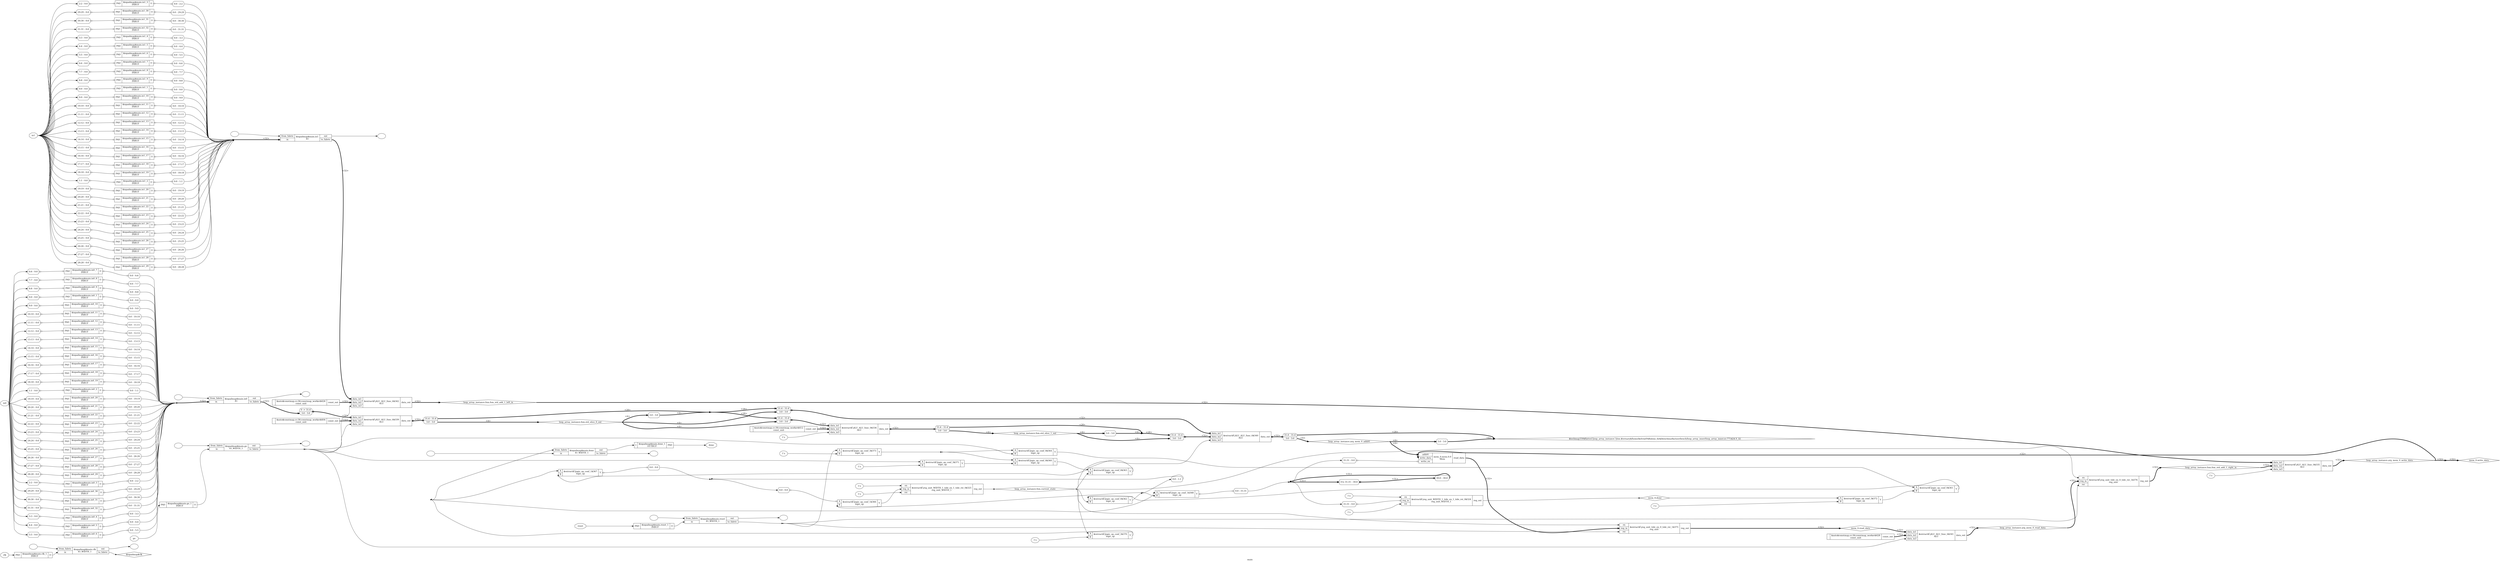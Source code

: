 digraph "main" {
label="main";
rankdir="LR";
remincross=true;
n32 [ shape=octagon, label="clk", color="black", fontcolor="black"];
n33 [ shape=octagon, label="done", color="black", fontcolor="black"];
n34 [ shape=octagon, label="go", color="black", fontcolor="black"];
n35 [ shape=octagon, label="in0", color="black", fontcolor="black"];
n36 [ shape=octagon, label="in1", color="black", fontcolor="black"];
n37 [ shape=diamond, label="loop_array_instance.arg_mem_0_addr0", color="black", fontcolor="black"];
n38 [ shape=diamond, label="loop_array_instance.arg_mem_0_read_data", color="black", fontcolor="black"];
n39 [ shape=diamond, label="loop_array_instance.arg_mem_0_write_data", color="black", fontcolor="black"];
n40 [ shape=diamond, label="loop_array_instance.fsm.current_state", color="black", fontcolor="black"];
n41 [ shape=diamond, label="loop_array_instance.fsm.fsm_std_add_1_left_in", color="black", fontcolor="black"];
n42 [ shape=diamond, label="loop_array_instance.fsm.fsm_std_add_1_right_in", color="black", fontcolor="black"];
n43 [ shape=diamond, label="loop_array_instance.fsm.std_slice_0_out", color="black", fontcolor="black"];
n44 [ shape=diamond, label="loop_array_instance.fsm.std_slice_1_out", color="black", fontcolor="black"];
n45 [ shape=diamond, label="mem_0.done", color="black", fontcolor="black"];
n46 [ shape=diamond, label="mem_0.read_data", color="black", fontcolor="black"];
n47 [ shape=diamond, label="mem_0.write_data", color="black", fontcolor="black"];
n48 [ shape=octagon, label="reset", color="black", fontcolor="black"];
c50 [ shape=record, label="{{}|$auto$constmap.cc:36:constmap_worker$404\nconst_unit|{<p49> const_out}}",  ];
c51 [ shape=record, label="{{}|$auto$constmap.cc:36:constmap_worker$412\nconst_unit|{<p49> const_out}}",  ];
c52 [ shape=record, label="{{}|$auto$constmap.cc:36:constmap_worker$426\nconst_unit|{<p49> const_out}}",  ];
c53 [ shape=record, label="{{}|$auto$constmap.cc:36:constmap_worker$428\nconst_unit|{<p49> const_out}}",  ];
v0 [ label="1'z" ];
c58 [ shape=record, label="{{<p54> data_in1|<p55> data_in2|<p56> data_in3}|$extract$&#9586;ALU_ALU_func_0$335\nALU|{<p57> data_out}}",  ];
v2 [ label="1'z" ];
c59 [ shape=record, label="{{<p54> data_in1|<p55> data_in2|<p56> data_in3}|$extract$&#9586;ALU_ALU_func_0$336\nALU|{<p57> data_out}}",  ];
x1 [ shape=record, style=rounded, label="<s1> 31:4 - 31:4 |<s0> 3:0 - 3:0 ", color="black", fontcolor="black" ];
x1:e -> c59:p54:w [arrowhead=odiamond, arrowtail=odiamond, dir=both, color="black", fontcolor="black", style="setlinewidth(3)", label="<32>"];
x3 [ shape=record, style=rounded, label="<s1> 31:4 - 31:4 |<s0> 3:0 - 3:0 ", color="black", fontcolor="black" ];
c59:p57:e -> x3:w [arrowhead=odiamond, arrowtail=odiamond, dir=both, color="black", fontcolor="black", style="setlinewidth(3)", label="<32>"];
c60 [ shape=record, label="{{<p54> data_in1|<p55> data_in2|<p56> data_in3}|$extract$&#9586;ALU_ALU_func_6$339\nALU|{<p57> data_out}}",  ];
x4 [ shape=record, style=rounded, label="0 -&gt; 31:4 |<s0> 3:0 - 3:0 ", color="black", fontcolor="black" ];
x4:e -> c60:p54:w [arrowhead=odiamond, arrowtail=odiamond, dir=both, color="black", fontcolor="black", style="setlinewidth(3)", label="<32>"];
x5 [ shape=record, style=rounded, label="<s1> 31:4 - 31:4 |<s0> 3:0 - 3:0 ", color="black", fontcolor="black" ];
c60:p57:e -> x5:w [arrowhead=odiamond, arrowtail=odiamond, dir=both, color="black", fontcolor="black", style="setlinewidth(3)", label="<32>"];
c61 [ shape=record, label="{{<p54> data_in1|<p55> data_in2|<p56> data_in3}|$extract$&#9586;ALU_ALU_func_6$340\nALU|{<p57> data_out}}",  ];
x6 [ shape=record, style=rounded, label="<s1> 31:4 - 31:4 |<s0> 3:0 - 3:0 ", color="black", fontcolor="black" ];
x6:e -> c61:p54:w [arrowhead=odiamond, arrowtail=odiamond, dir=both, color="black", fontcolor="black", style="setlinewidth(3)", label="<32>"];
x7 [ shape=record, style=rounded, label="<s1> 31:4 - 31:4 |<s0> 3:0 - 3:0 ", color="black", fontcolor="black" ];
x7:e -> c61:p55:w [arrowhead=odiamond, arrowtail=odiamond, dir=both, color="black", fontcolor="black", style="setlinewidth(3)", label="<32>"];
x8 [ shape=record, style=rounded, label="<s1> 31:4 - 31:4 |<s0> 3:0 - 3:0 ", color="black", fontcolor="black" ];
c61:p57:e -> x8:w [arrowhead=odiamond, arrowtail=odiamond, dir=both, color="black", fontcolor="black", style="setlinewidth(3)", label="<32>"];
c62 [ shape=record, label="{{<p54> data_in1|<p55> data_in2|<p56> data_in3}|$extract$&#9586;ALU_ALU_func_6$341\nALU|{<p57> data_out}}",  ];
c63 [ shape=record, label="{{<p54> data_in1|<p55> data_in2|<p56> data_in3}|$extract$&#9586;ALU_ALU_func_6$342\nALU|{<p57> data_out}}",  ];
c67 [ shape=record, label="{{<p64> A|<p65> B}|$extract$&#9586;logic_op_conf_0$360\nlogic_op|{<p66> Y}}",  ];
c68 [ shape=record, label="{{<p64> A|<p65> B}|$extract$&#9586;logic_op_conf_0$361\nlogic_op|{<p66> Y}}",  ];
c69 [ shape=record, label="{{<p64> A|<p65> B}|$extract$&#9586;logic_op_conf_0$362\nlogic_op|{<p66> Y}}",  ];
c70 [ shape=record, label="{{<p64> A|<p65> B}|$extract$&#9586;logic_op_conf_0$363\nlogic_op|{<p66> Y}}",  ];
c71 [ shape=record, label="{{<p64> A|<p65> B}|$extract$&#9586;logic_op_conf_0$364\nlogic_op|{<p66> Y}}",  ];
c72 [ shape=record, label="{{<p64> A|<p65> B}|$extract$&#9586;logic_op_conf_1$366\nlogic_op|{<p66> Y}}",  ];
x9 [ shape=record, style=rounded, label="<s0> 0:0 - 0:0 ", color="black", fontcolor="black" ];
x9:e -> c72:p64:w [arrowhead=odiamond, arrowtail=odiamond, dir=both, color="black", fontcolor="black", label=""];
c73 [ shape=record, label="{{<p64> A|<p65> B}|$extract$&#9586;logic_op_conf_1$367\nlogic_op|{<p66> Y}}",  ];
x10 [ shape=record, style=rounded, label="<s0> 0:0 - 0:0 ", color="black", fontcolor="black" ];
c73:p66:e -> x10:w [arrowhead=odiamond, arrowtail=odiamond, dir=both, color="black", fontcolor="black", label=""];
c74 [ shape=record, label="{{<p64> A|<p65> B}|$extract$&#9586;logic_op_conf_1$368\nlogic_op|{<p66> Y}}",  ];
x11 [ shape=record, style=rounded, label="<s0> 0:0 - 31:31 ", color="black", fontcolor="black" ];
c74:p66:e -> x11:w [arrowhead=odiamond, arrowtail=odiamond, dir=both, color="black", fontcolor="black", label=""];
v12 [ label="1'z" ];
c75 [ shape=record, label="{{<p64> A|<p65> B}|$extract$&#9586;logic_op_conf_3$370\nlogic_op|{<p66> Y}}",  ];
v13 [ label="1'z" ];
c76 [ shape=record, label="{{<p64> A|<p65> B}|$extract$&#9586;logic_op_conf_3$371\nlogic_op|{<p66> Y}}",  ];
v14 [ label="1'z" ];
c77 [ shape=record, label="{{<p64> A|<p65> B}|$extract$&#9586;logic_op_conf_3$372\nlogic_op|{<p66> Y}}",  ];
v15 [ label="1'z" ];
c78 [ shape=record, label="{{<p64> A|<p65> B}|$extract$&#9586;logic_op_conf_3$373\nlogic_op|{<p66> Y}}",  ];
v16 [ label="1'z" ];
v18 [ label="1'z" ];
c83 [ shape=record, label="{{<p79> en|<p80> reg_in|<p81> rst}|$extract$&#9586;reg_unit_WIDTH_1_tide_en_1_tide_rst_0$324\nreg_unit_WIDTH_1|{<p82> reg_out}}",  ];
x17 [ shape=record, style=rounded, label="<s0> 31:31 - 0:0 ", color="black", fontcolor="black" ];
x17:e -> c83:p80:w [arrowhead=odiamond, arrowtail=odiamond, dir=both, color="black", fontcolor="black", label=""];
v19 [ label="1'z" ];
v20 [ label="1'z" ];
c84 [ shape=record, label="{{<p79> en|<p80> reg_in|<p81> rst}|$extract$&#9586;reg_unit_WIDTH_1_tide_en_1_tide_rst_0$325\nreg_unit_WIDTH_1|{<p82> reg_out}}",  ];
c85 [ shape=record, label="{{<p79> en|<p80> reg_in|<p81> rst}|$extract$&#9586;reg_unit_tide_en_0_tide_rst_1$375\nreg_unit|{<p82> reg_out}}",  ];
c86 [ shape=record, label="{{<p79> en|<p80> reg_in|<p81> rst}|$extract$&#9586;reg_unit_tide_en_0_tide_rst_1$376\nreg_unit|{<p82> reg_out}}",  ];
v21 [ label="" ];
v22 [ label="" ];
c91 [ shape=record, label="{{<p87> from_fabric|<p88> in}|$iopadmap$main.clk\nIO_WIDTH_1|{<p89> out|<p90> to_fabric}}",  ];
c94 [ shape=record, label="{{<p92> PAD}|$iopadmap$main.clk_1\nINBUF|{<p93> O}}",  ];
v23 [ label="" ];
v24 [ label="" ];
c95 [ shape=record, label="{{<p87> from_fabric|<p88> in}|$iopadmap$main.done\nIO_WIDTH_1|{<p89> out|<p90> to_fabric}}",  ];
c97 [ shape=record, label="{{<p96> I}|$iopadmap$main.done_1\nOUTBUF|{<p92> PAD}}",  ];
v25 [ label="" ];
v26 [ label="" ];
c98 [ shape=record, label="{{<p87> from_fabric|<p88> in}|$iopadmap$main.go\nIO_WIDTH_1|{<p89> out|<p90> to_fabric}}",  ];
c99 [ shape=record, label="{{<p92> PAD}|$iopadmap$main.go_1\nINBUF|{<p93> O}}",  ];
v27 [ label="" ];
v28 [ label="" ];
c100 [ shape=record, label="{{<p87> from_fabric|<p88> in}|$iopadmap$main.in0\nIO|{<p89> out|<p90> to_fabric}}",  ];
c101 [ shape=record, label="{{<p92> PAD}|$iopadmap$main.in0_1\nINBUF|{<p93> O}}",  ];
x29 [ shape=record, style=rounded, label="<s0> 0:0 - 0:0 ", color="black", fontcolor="black" ];
c101:p93:e -> x29:w [arrowhead=odiamond, arrowtail=odiamond, dir=both, color="black", fontcolor="black", label=""];
x30 [ shape=record, style=rounded, label="<s0> 0:0 - 0:0 ", color="black", fontcolor="black" ];
x30:e -> c101:p92:w [arrowhead=odiamond, arrowtail=odiamond, dir=both, color="black", fontcolor="black", label=""];
c102 [ shape=record, label="{{<p92> PAD}|$iopadmap$main.in0_10\nINBUF|{<p93> O}}",  ];
x31 [ shape=record, style=rounded, label="<s0> 0:0 - 9:9 ", color="black", fontcolor="black" ];
c102:p93:e -> x31:w [arrowhead=odiamond, arrowtail=odiamond, dir=both, color="black", fontcolor="black", label=""];
x32 [ shape=record, style=rounded, label="<s0> 9:9 - 0:0 ", color="black", fontcolor="black" ];
x32:e -> c102:p92:w [arrowhead=odiamond, arrowtail=odiamond, dir=both, color="black", fontcolor="black", label=""];
c103 [ shape=record, label="{{<p92> PAD}|$iopadmap$main.in0_11\nINBUF|{<p93> O}}",  ];
x33 [ shape=record, style=rounded, label="<s0> 0:0 - 10:10 ", color="black", fontcolor="black" ];
c103:p93:e -> x33:w [arrowhead=odiamond, arrowtail=odiamond, dir=both, color="black", fontcolor="black", label=""];
x34 [ shape=record, style=rounded, label="<s0> 10:10 - 0:0 ", color="black", fontcolor="black" ];
x34:e -> c103:p92:w [arrowhead=odiamond, arrowtail=odiamond, dir=both, color="black", fontcolor="black", label=""];
c104 [ shape=record, label="{{<p92> PAD}|$iopadmap$main.in0_12\nINBUF|{<p93> O}}",  ];
x35 [ shape=record, style=rounded, label="<s0> 0:0 - 11:11 ", color="black", fontcolor="black" ];
c104:p93:e -> x35:w [arrowhead=odiamond, arrowtail=odiamond, dir=both, color="black", fontcolor="black", label=""];
x36 [ shape=record, style=rounded, label="<s0> 11:11 - 0:0 ", color="black", fontcolor="black" ];
x36:e -> c104:p92:w [arrowhead=odiamond, arrowtail=odiamond, dir=both, color="black", fontcolor="black", label=""];
c105 [ shape=record, label="{{<p92> PAD}|$iopadmap$main.in0_13\nINBUF|{<p93> O}}",  ];
x37 [ shape=record, style=rounded, label="<s0> 0:0 - 12:12 ", color="black", fontcolor="black" ];
c105:p93:e -> x37:w [arrowhead=odiamond, arrowtail=odiamond, dir=both, color="black", fontcolor="black", label=""];
x38 [ shape=record, style=rounded, label="<s0> 12:12 - 0:0 ", color="black", fontcolor="black" ];
x38:e -> c105:p92:w [arrowhead=odiamond, arrowtail=odiamond, dir=both, color="black", fontcolor="black", label=""];
c106 [ shape=record, label="{{<p92> PAD}|$iopadmap$main.in0_14\nINBUF|{<p93> O}}",  ];
x39 [ shape=record, style=rounded, label="<s0> 0:0 - 13:13 ", color="black", fontcolor="black" ];
c106:p93:e -> x39:w [arrowhead=odiamond, arrowtail=odiamond, dir=both, color="black", fontcolor="black", label=""];
x40 [ shape=record, style=rounded, label="<s0> 13:13 - 0:0 ", color="black", fontcolor="black" ];
x40:e -> c106:p92:w [arrowhead=odiamond, arrowtail=odiamond, dir=both, color="black", fontcolor="black", label=""];
c107 [ shape=record, label="{{<p92> PAD}|$iopadmap$main.in0_15\nINBUF|{<p93> O}}",  ];
x41 [ shape=record, style=rounded, label="<s0> 0:0 - 14:14 ", color="black", fontcolor="black" ];
c107:p93:e -> x41:w [arrowhead=odiamond, arrowtail=odiamond, dir=both, color="black", fontcolor="black", label=""];
x42 [ shape=record, style=rounded, label="<s0> 14:14 - 0:0 ", color="black", fontcolor="black" ];
x42:e -> c107:p92:w [arrowhead=odiamond, arrowtail=odiamond, dir=both, color="black", fontcolor="black", label=""];
c108 [ shape=record, label="{{<p92> PAD}|$iopadmap$main.in0_16\nINBUF|{<p93> O}}",  ];
x43 [ shape=record, style=rounded, label="<s0> 0:0 - 15:15 ", color="black", fontcolor="black" ];
c108:p93:e -> x43:w [arrowhead=odiamond, arrowtail=odiamond, dir=both, color="black", fontcolor="black", label=""];
x44 [ shape=record, style=rounded, label="<s0> 15:15 - 0:0 ", color="black", fontcolor="black" ];
x44:e -> c108:p92:w [arrowhead=odiamond, arrowtail=odiamond, dir=both, color="black", fontcolor="black", label=""];
c109 [ shape=record, label="{{<p92> PAD}|$iopadmap$main.in0_17\nINBUF|{<p93> O}}",  ];
x45 [ shape=record, style=rounded, label="<s0> 0:0 - 16:16 ", color="black", fontcolor="black" ];
c109:p93:e -> x45:w [arrowhead=odiamond, arrowtail=odiamond, dir=both, color="black", fontcolor="black", label=""];
x46 [ shape=record, style=rounded, label="<s0> 16:16 - 0:0 ", color="black", fontcolor="black" ];
x46:e -> c109:p92:w [arrowhead=odiamond, arrowtail=odiamond, dir=both, color="black", fontcolor="black", label=""];
c110 [ shape=record, label="{{<p92> PAD}|$iopadmap$main.in0_18\nINBUF|{<p93> O}}",  ];
x47 [ shape=record, style=rounded, label="<s0> 0:0 - 17:17 ", color="black", fontcolor="black" ];
c110:p93:e -> x47:w [arrowhead=odiamond, arrowtail=odiamond, dir=both, color="black", fontcolor="black", label=""];
x48 [ shape=record, style=rounded, label="<s0> 17:17 - 0:0 ", color="black", fontcolor="black" ];
x48:e -> c110:p92:w [arrowhead=odiamond, arrowtail=odiamond, dir=both, color="black", fontcolor="black", label=""];
c111 [ shape=record, label="{{<p92> PAD}|$iopadmap$main.in0_19\nINBUF|{<p93> O}}",  ];
x49 [ shape=record, style=rounded, label="<s0> 0:0 - 18:18 ", color="black", fontcolor="black" ];
c111:p93:e -> x49:w [arrowhead=odiamond, arrowtail=odiamond, dir=both, color="black", fontcolor="black", label=""];
x50 [ shape=record, style=rounded, label="<s0> 18:18 - 0:0 ", color="black", fontcolor="black" ];
x50:e -> c111:p92:w [arrowhead=odiamond, arrowtail=odiamond, dir=both, color="black", fontcolor="black", label=""];
c112 [ shape=record, label="{{<p92> PAD}|$iopadmap$main.in0_2\nINBUF|{<p93> O}}",  ];
x51 [ shape=record, style=rounded, label="<s0> 0:0 - 1:1 ", color="black", fontcolor="black" ];
c112:p93:e -> x51:w [arrowhead=odiamond, arrowtail=odiamond, dir=both, color="black", fontcolor="black", label=""];
x52 [ shape=record, style=rounded, label="<s0> 1:1 - 0:0 ", color="black", fontcolor="black" ];
x52:e -> c112:p92:w [arrowhead=odiamond, arrowtail=odiamond, dir=both, color="black", fontcolor="black", label=""];
c113 [ shape=record, label="{{<p92> PAD}|$iopadmap$main.in0_20\nINBUF|{<p93> O}}",  ];
x53 [ shape=record, style=rounded, label="<s0> 0:0 - 19:19 ", color="black", fontcolor="black" ];
c113:p93:e -> x53:w [arrowhead=odiamond, arrowtail=odiamond, dir=both, color="black", fontcolor="black", label=""];
x54 [ shape=record, style=rounded, label="<s0> 19:19 - 0:0 ", color="black", fontcolor="black" ];
x54:e -> c113:p92:w [arrowhead=odiamond, arrowtail=odiamond, dir=both, color="black", fontcolor="black", label=""];
c114 [ shape=record, label="{{<p92> PAD}|$iopadmap$main.in0_21\nINBUF|{<p93> O}}",  ];
x55 [ shape=record, style=rounded, label="<s0> 0:0 - 20:20 ", color="black", fontcolor="black" ];
c114:p93:e -> x55:w [arrowhead=odiamond, arrowtail=odiamond, dir=both, color="black", fontcolor="black", label=""];
x56 [ shape=record, style=rounded, label="<s0> 20:20 - 0:0 ", color="black", fontcolor="black" ];
x56:e -> c114:p92:w [arrowhead=odiamond, arrowtail=odiamond, dir=both, color="black", fontcolor="black", label=""];
c115 [ shape=record, label="{{<p92> PAD}|$iopadmap$main.in0_22\nINBUF|{<p93> O}}",  ];
x57 [ shape=record, style=rounded, label="<s0> 0:0 - 21:21 ", color="black", fontcolor="black" ];
c115:p93:e -> x57:w [arrowhead=odiamond, arrowtail=odiamond, dir=both, color="black", fontcolor="black", label=""];
x58 [ shape=record, style=rounded, label="<s0> 21:21 - 0:0 ", color="black", fontcolor="black" ];
x58:e -> c115:p92:w [arrowhead=odiamond, arrowtail=odiamond, dir=both, color="black", fontcolor="black", label=""];
c116 [ shape=record, label="{{<p92> PAD}|$iopadmap$main.in0_23\nINBUF|{<p93> O}}",  ];
x59 [ shape=record, style=rounded, label="<s0> 0:0 - 22:22 ", color="black", fontcolor="black" ];
c116:p93:e -> x59:w [arrowhead=odiamond, arrowtail=odiamond, dir=both, color="black", fontcolor="black", label=""];
x60 [ shape=record, style=rounded, label="<s0> 22:22 - 0:0 ", color="black", fontcolor="black" ];
x60:e -> c116:p92:w [arrowhead=odiamond, arrowtail=odiamond, dir=both, color="black", fontcolor="black", label=""];
c117 [ shape=record, label="{{<p92> PAD}|$iopadmap$main.in0_24\nINBUF|{<p93> O}}",  ];
x61 [ shape=record, style=rounded, label="<s0> 0:0 - 23:23 ", color="black", fontcolor="black" ];
c117:p93:e -> x61:w [arrowhead=odiamond, arrowtail=odiamond, dir=both, color="black", fontcolor="black", label=""];
x62 [ shape=record, style=rounded, label="<s0> 23:23 - 0:0 ", color="black", fontcolor="black" ];
x62:e -> c117:p92:w [arrowhead=odiamond, arrowtail=odiamond, dir=both, color="black", fontcolor="black", label=""];
c118 [ shape=record, label="{{<p92> PAD}|$iopadmap$main.in0_25\nINBUF|{<p93> O}}",  ];
x63 [ shape=record, style=rounded, label="<s0> 0:0 - 24:24 ", color="black", fontcolor="black" ];
c118:p93:e -> x63:w [arrowhead=odiamond, arrowtail=odiamond, dir=both, color="black", fontcolor="black", label=""];
x64 [ shape=record, style=rounded, label="<s0> 24:24 - 0:0 ", color="black", fontcolor="black" ];
x64:e -> c118:p92:w [arrowhead=odiamond, arrowtail=odiamond, dir=both, color="black", fontcolor="black", label=""];
c119 [ shape=record, label="{{<p92> PAD}|$iopadmap$main.in0_26\nINBUF|{<p93> O}}",  ];
x65 [ shape=record, style=rounded, label="<s0> 0:0 - 25:25 ", color="black", fontcolor="black" ];
c119:p93:e -> x65:w [arrowhead=odiamond, arrowtail=odiamond, dir=both, color="black", fontcolor="black", label=""];
x66 [ shape=record, style=rounded, label="<s0> 25:25 - 0:0 ", color="black", fontcolor="black" ];
x66:e -> c119:p92:w [arrowhead=odiamond, arrowtail=odiamond, dir=both, color="black", fontcolor="black", label=""];
c120 [ shape=record, label="{{<p92> PAD}|$iopadmap$main.in0_27\nINBUF|{<p93> O}}",  ];
x67 [ shape=record, style=rounded, label="<s0> 0:0 - 26:26 ", color="black", fontcolor="black" ];
c120:p93:e -> x67:w [arrowhead=odiamond, arrowtail=odiamond, dir=both, color="black", fontcolor="black", label=""];
x68 [ shape=record, style=rounded, label="<s0> 26:26 - 0:0 ", color="black", fontcolor="black" ];
x68:e -> c120:p92:w [arrowhead=odiamond, arrowtail=odiamond, dir=both, color="black", fontcolor="black", label=""];
c121 [ shape=record, label="{{<p92> PAD}|$iopadmap$main.in0_28\nINBUF|{<p93> O}}",  ];
x69 [ shape=record, style=rounded, label="<s0> 0:0 - 27:27 ", color="black", fontcolor="black" ];
c121:p93:e -> x69:w [arrowhead=odiamond, arrowtail=odiamond, dir=both, color="black", fontcolor="black", label=""];
x70 [ shape=record, style=rounded, label="<s0> 27:27 - 0:0 ", color="black", fontcolor="black" ];
x70:e -> c121:p92:w [arrowhead=odiamond, arrowtail=odiamond, dir=both, color="black", fontcolor="black", label=""];
c122 [ shape=record, label="{{<p92> PAD}|$iopadmap$main.in0_29\nINBUF|{<p93> O}}",  ];
x71 [ shape=record, style=rounded, label="<s0> 0:0 - 28:28 ", color="black", fontcolor="black" ];
c122:p93:e -> x71:w [arrowhead=odiamond, arrowtail=odiamond, dir=both, color="black", fontcolor="black", label=""];
x72 [ shape=record, style=rounded, label="<s0> 28:28 - 0:0 ", color="black", fontcolor="black" ];
x72:e -> c122:p92:w [arrowhead=odiamond, arrowtail=odiamond, dir=both, color="black", fontcolor="black", label=""];
c123 [ shape=record, label="{{<p92> PAD}|$iopadmap$main.in0_3\nINBUF|{<p93> O}}",  ];
x73 [ shape=record, style=rounded, label="<s0> 0:0 - 2:2 ", color="black", fontcolor="black" ];
c123:p93:e -> x73:w [arrowhead=odiamond, arrowtail=odiamond, dir=both, color="black", fontcolor="black", label=""];
x74 [ shape=record, style=rounded, label="<s0> 2:2 - 0:0 ", color="black", fontcolor="black" ];
x74:e -> c123:p92:w [arrowhead=odiamond, arrowtail=odiamond, dir=both, color="black", fontcolor="black", label=""];
c124 [ shape=record, label="{{<p92> PAD}|$iopadmap$main.in0_30\nINBUF|{<p93> O}}",  ];
x75 [ shape=record, style=rounded, label="<s0> 0:0 - 29:29 ", color="black", fontcolor="black" ];
c124:p93:e -> x75:w [arrowhead=odiamond, arrowtail=odiamond, dir=both, color="black", fontcolor="black", label=""];
x76 [ shape=record, style=rounded, label="<s0> 29:29 - 0:0 ", color="black", fontcolor="black" ];
x76:e -> c124:p92:w [arrowhead=odiamond, arrowtail=odiamond, dir=both, color="black", fontcolor="black", label=""];
c125 [ shape=record, label="{{<p92> PAD}|$iopadmap$main.in0_31\nINBUF|{<p93> O}}",  ];
x77 [ shape=record, style=rounded, label="<s0> 0:0 - 30:30 ", color="black", fontcolor="black" ];
c125:p93:e -> x77:w [arrowhead=odiamond, arrowtail=odiamond, dir=both, color="black", fontcolor="black", label=""];
x78 [ shape=record, style=rounded, label="<s0> 30:30 - 0:0 ", color="black", fontcolor="black" ];
x78:e -> c125:p92:w [arrowhead=odiamond, arrowtail=odiamond, dir=both, color="black", fontcolor="black", label=""];
c126 [ shape=record, label="{{<p92> PAD}|$iopadmap$main.in0_32\nINBUF|{<p93> O}}",  ];
x79 [ shape=record, style=rounded, label="<s0> 0:0 - 31:31 ", color="black", fontcolor="black" ];
c126:p93:e -> x79:w [arrowhead=odiamond, arrowtail=odiamond, dir=both, color="black", fontcolor="black", label=""];
x80 [ shape=record, style=rounded, label="<s0> 31:31 - 0:0 ", color="black", fontcolor="black" ];
x80:e -> c126:p92:w [arrowhead=odiamond, arrowtail=odiamond, dir=both, color="black", fontcolor="black", label=""];
c127 [ shape=record, label="{{<p92> PAD}|$iopadmap$main.in0_4\nINBUF|{<p93> O}}",  ];
x81 [ shape=record, style=rounded, label="<s0> 0:0 - 3:3 ", color="black", fontcolor="black" ];
c127:p93:e -> x81:w [arrowhead=odiamond, arrowtail=odiamond, dir=both, color="black", fontcolor="black", label=""];
x82 [ shape=record, style=rounded, label="<s0> 3:3 - 0:0 ", color="black", fontcolor="black" ];
x82:e -> c127:p92:w [arrowhead=odiamond, arrowtail=odiamond, dir=both, color="black", fontcolor="black", label=""];
c128 [ shape=record, label="{{<p92> PAD}|$iopadmap$main.in0_5\nINBUF|{<p93> O}}",  ];
x83 [ shape=record, style=rounded, label="<s0> 0:0 - 4:4 ", color="black", fontcolor="black" ];
c128:p93:e -> x83:w [arrowhead=odiamond, arrowtail=odiamond, dir=both, color="black", fontcolor="black", label=""];
x84 [ shape=record, style=rounded, label="<s0> 4:4 - 0:0 ", color="black", fontcolor="black" ];
x84:e -> c128:p92:w [arrowhead=odiamond, arrowtail=odiamond, dir=both, color="black", fontcolor="black", label=""];
c129 [ shape=record, label="{{<p92> PAD}|$iopadmap$main.in0_6\nINBUF|{<p93> O}}",  ];
x85 [ shape=record, style=rounded, label="<s0> 0:0 - 5:5 ", color="black", fontcolor="black" ];
c129:p93:e -> x85:w [arrowhead=odiamond, arrowtail=odiamond, dir=both, color="black", fontcolor="black", label=""];
x86 [ shape=record, style=rounded, label="<s0> 5:5 - 0:0 ", color="black", fontcolor="black" ];
x86:e -> c129:p92:w [arrowhead=odiamond, arrowtail=odiamond, dir=both, color="black", fontcolor="black", label=""];
c130 [ shape=record, label="{{<p92> PAD}|$iopadmap$main.in0_7\nINBUF|{<p93> O}}",  ];
x87 [ shape=record, style=rounded, label="<s0> 0:0 - 6:6 ", color="black", fontcolor="black" ];
c130:p93:e -> x87:w [arrowhead=odiamond, arrowtail=odiamond, dir=both, color="black", fontcolor="black", label=""];
x88 [ shape=record, style=rounded, label="<s0> 6:6 - 0:0 ", color="black", fontcolor="black" ];
x88:e -> c130:p92:w [arrowhead=odiamond, arrowtail=odiamond, dir=both, color="black", fontcolor="black", label=""];
c131 [ shape=record, label="{{<p92> PAD}|$iopadmap$main.in0_8\nINBUF|{<p93> O}}",  ];
x89 [ shape=record, style=rounded, label="<s0> 0:0 - 7:7 ", color="black", fontcolor="black" ];
c131:p93:e -> x89:w [arrowhead=odiamond, arrowtail=odiamond, dir=both, color="black", fontcolor="black", label=""];
x90 [ shape=record, style=rounded, label="<s0> 7:7 - 0:0 ", color="black", fontcolor="black" ];
x90:e -> c131:p92:w [arrowhead=odiamond, arrowtail=odiamond, dir=both, color="black", fontcolor="black", label=""];
c132 [ shape=record, label="{{<p92> PAD}|$iopadmap$main.in0_9\nINBUF|{<p93> O}}",  ];
x91 [ shape=record, style=rounded, label="<s0> 0:0 - 8:8 ", color="black", fontcolor="black" ];
c132:p93:e -> x91:w [arrowhead=odiamond, arrowtail=odiamond, dir=both, color="black", fontcolor="black", label=""];
x92 [ shape=record, style=rounded, label="<s0> 8:8 - 0:0 ", color="black", fontcolor="black" ];
x92:e -> c132:p92:w [arrowhead=odiamond, arrowtail=odiamond, dir=both, color="black", fontcolor="black", label=""];
v93 [ label="" ];
v94 [ label="" ];
c133 [ shape=record, label="{{<p87> from_fabric|<p88> in}|$iopadmap$main.in1\nIO|{<p89> out|<p90> to_fabric}}",  ];
c134 [ shape=record, label="{{<p92> PAD}|$iopadmap$main.in1_1\nINBUF|{<p93> O}}",  ];
x95 [ shape=record, style=rounded, label="<s0> 0:0 - 0:0 ", color="black", fontcolor="black" ];
c134:p93:e -> x95:w [arrowhead=odiamond, arrowtail=odiamond, dir=both, color="black", fontcolor="black", label=""];
x96 [ shape=record, style=rounded, label="<s0> 0:0 - 0:0 ", color="black", fontcolor="black" ];
x96:e -> c134:p92:w [arrowhead=odiamond, arrowtail=odiamond, dir=both, color="black", fontcolor="black", label=""];
c135 [ shape=record, label="{{<p92> PAD}|$iopadmap$main.in1_10\nINBUF|{<p93> O}}",  ];
x97 [ shape=record, style=rounded, label="<s0> 0:0 - 9:9 ", color="black", fontcolor="black" ];
c135:p93:e -> x97:w [arrowhead=odiamond, arrowtail=odiamond, dir=both, color="black", fontcolor="black", label=""];
x98 [ shape=record, style=rounded, label="<s0> 9:9 - 0:0 ", color="black", fontcolor="black" ];
x98:e -> c135:p92:w [arrowhead=odiamond, arrowtail=odiamond, dir=both, color="black", fontcolor="black", label=""];
c136 [ shape=record, label="{{<p92> PAD}|$iopadmap$main.in1_11\nINBUF|{<p93> O}}",  ];
x99 [ shape=record, style=rounded, label="<s0> 0:0 - 10:10 ", color="black", fontcolor="black" ];
c136:p93:e -> x99:w [arrowhead=odiamond, arrowtail=odiamond, dir=both, color="black", fontcolor="black", label=""];
x100 [ shape=record, style=rounded, label="<s0> 10:10 - 0:0 ", color="black", fontcolor="black" ];
x100:e -> c136:p92:w [arrowhead=odiamond, arrowtail=odiamond, dir=both, color="black", fontcolor="black", label=""];
c137 [ shape=record, label="{{<p92> PAD}|$iopadmap$main.in1_12\nINBUF|{<p93> O}}",  ];
x101 [ shape=record, style=rounded, label="<s0> 0:0 - 11:11 ", color="black", fontcolor="black" ];
c137:p93:e -> x101:w [arrowhead=odiamond, arrowtail=odiamond, dir=both, color="black", fontcolor="black", label=""];
x102 [ shape=record, style=rounded, label="<s0> 11:11 - 0:0 ", color="black", fontcolor="black" ];
x102:e -> c137:p92:w [arrowhead=odiamond, arrowtail=odiamond, dir=both, color="black", fontcolor="black", label=""];
c138 [ shape=record, label="{{<p92> PAD}|$iopadmap$main.in1_13\nINBUF|{<p93> O}}",  ];
x103 [ shape=record, style=rounded, label="<s0> 0:0 - 12:12 ", color="black", fontcolor="black" ];
c138:p93:e -> x103:w [arrowhead=odiamond, arrowtail=odiamond, dir=both, color="black", fontcolor="black", label=""];
x104 [ shape=record, style=rounded, label="<s0> 12:12 - 0:0 ", color="black", fontcolor="black" ];
x104:e -> c138:p92:w [arrowhead=odiamond, arrowtail=odiamond, dir=both, color="black", fontcolor="black", label=""];
c139 [ shape=record, label="{{<p92> PAD}|$iopadmap$main.in1_14\nINBUF|{<p93> O}}",  ];
x105 [ shape=record, style=rounded, label="<s0> 0:0 - 13:13 ", color="black", fontcolor="black" ];
c139:p93:e -> x105:w [arrowhead=odiamond, arrowtail=odiamond, dir=both, color="black", fontcolor="black", label=""];
x106 [ shape=record, style=rounded, label="<s0> 13:13 - 0:0 ", color="black", fontcolor="black" ];
x106:e -> c139:p92:w [arrowhead=odiamond, arrowtail=odiamond, dir=both, color="black", fontcolor="black", label=""];
c140 [ shape=record, label="{{<p92> PAD}|$iopadmap$main.in1_15\nINBUF|{<p93> O}}",  ];
x107 [ shape=record, style=rounded, label="<s0> 0:0 - 14:14 ", color="black", fontcolor="black" ];
c140:p93:e -> x107:w [arrowhead=odiamond, arrowtail=odiamond, dir=both, color="black", fontcolor="black", label=""];
x108 [ shape=record, style=rounded, label="<s0> 14:14 - 0:0 ", color="black", fontcolor="black" ];
x108:e -> c140:p92:w [arrowhead=odiamond, arrowtail=odiamond, dir=both, color="black", fontcolor="black", label=""];
c141 [ shape=record, label="{{<p92> PAD}|$iopadmap$main.in1_16\nINBUF|{<p93> O}}",  ];
x109 [ shape=record, style=rounded, label="<s0> 0:0 - 15:15 ", color="black", fontcolor="black" ];
c141:p93:e -> x109:w [arrowhead=odiamond, arrowtail=odiamond, dir=both, color="black", fontcolor="black", label=""];
x110 [ shape=record, style=rounded, label="<s0> 15:15 - 0:0 ", color="black", fontcolor="black" ];
x110:e -> c141:p92:w [arrowhead=odiamond, arrowtail=odiamond, dir=both, color="black", fontcolor="black", label=""];
c142 [ shape=record, label="{{<p92> PAD}|$iopadmap$main.in1_17\nINBUF|{<p93> O}}",  ];
x111 [ shape=record, style=rounded, label="<s0> 0:0 - 16:16 ", color="black", fontcolor="black" ];
c142:p93:e -> x111:w [arrowhead=odiamond, arrowtail=odiamond, dir=both, color="black", fontcolor="black", label=""];
x112 [ shape=record, style=rounded, label="<s0> 16:16 - 0:0 ", color="black", fontcolor="black" ];
x112:e -> c142:p92:w [arrowhead=odiamond, arrowtail=odiamond, dir=both, color="black", fontcolor="black", label=""];
c143 [ shape=record, label="{{<p92> PAD}|$iopadmap$main.in1_18\nINBUF|{<p93> O}}",  ];
x113 [ shape=record, style=rounded, label="<s0> 0:0 - 17:17 ", color="black", fontcolor="black" ];
c143:p93:e -> x113:w [arrowhead=odiamond, arrowtail=odiamond, dir=both, color="black", fontcolor="black", label=""];
x114 [ shape=record, style=rounded, label="<s0> 17:17 - 0:0 ", color="black", fontcolor="black" ];
x114:e -> c143:p92:w [arrowhead=odiamond, arrowtail=odiamond, dir=both, color="black", fontcolor="black", label=""];
c144 [ shape=record, label="{{<p92> PAD}|$iopadmap$main.in1_19\nINBUF|{<p93> O}}",  ];
x115 [ shape=record, style=rounded, label="<s0> 0:0 - 18:18 ", color="black", fontcolor="black" ];
c144:p93:e -> x115:w [arrowhead=odiamond, arrowtail=odiamond, dir=both, color="black", fontcolor="black", label=""];
x116 [ shape=record, style=rounded, label="<s0> 18:18 - 0:0 ", color="black", fontcolor="black" ];
x116:e -> c144:p92:w [arrowhead=odiamond, arrowtail=odiamond, dir=both, color="black", fontcolor="black", label=""];
c145 [ shape=record, label="{{<p92> PAD}|$iopadmap$main.in1_2\nINBUF|{<p93> O}}",  ];
x117 [ shape=record, style=rounded, label="<s0> 0:0 - 1:1 ", color="black", fontcolor="black" ];
c145:p93:e -> x117:w [arrowhead=odiamond, arrowtail=odiamond, dir=both, color="black", fontcolor="black", label=""];
x118 [ shape=record, style=rounded, label="<s0> 1:1 - 0:0 ", color="black", fontcolor="black" ];
x118:e -> c145:p92:w [arrowhead=odiamond, arrowtail=odiamond, dir=both, color="black", fontcolor="black", label=""];
c146 [ shape=record, label="{{<p92> PAD}|$iopadmap$main.in1_20\nINBUF|{<p93> O}}",  ];
x119 [ shape=record, style=rounded, label="<s0> 0:0 - 19:19 ", color="black", fontcolor="black" ];
c146:p93:e -> x119:w [arrowhead=odiamond, arrowtail=odiamond, dir=both, color="black", fontcolor="black", label=""];
x120 [ shape=record, style=rounded, label="<s0> 19:19 - 0:0 ", color="black", fontcolor="black" ];
x120:e -> c146:p92:w [arrowhead=odiamond, arrowtail=odiamond, dir=both, color="black", fontcolor="black", label=""];
c147 [ shape=record, label="{{<p92> PAD}|$iopadmap$main.in1_21\nINBUF|{<p93> O}}",  ];
x121 [ shape=record, style=rounded, label="<s0> 0:0 - 20:20 ", color="black", fontcolor="black" ];
c147:p93:e -> x121:w [arrowhead=odiamond, arrowtail=odiamond, dir=both, color="black", fontcolor="black", label=""];
x122 [ shape=record, style=rounded, label="<s0> 20:20 - 0:0 ", color="black", fontcolor="black" ];
x122:e -> c147:p92:w [arrowhead=odiamond, arrowtail=odiamond, dir=both, color="black", fontcolor="black", label=""];
c148 [ shape=record, label="{{<p92> PAD}|$iopadmap$main.in1_22\nINBUF|{<p93> O}}",  ];
x123 [ shape=record, style=rounded, label="<s0> 0:0 - 21:21 ", color="black", fontcolor="black" ];
c148:p93:e -> x123:w [arrowhead=odiamond, arrowtail=odiamond, dir=both, color="black", fontcolor="black", label=""];
x124 [ shape=record, style=rounded, label="<s0> 21:21 - 0:0 ", color="black", fontcolor="black" ];
x124:e -> c148:p92:w [arrowhead=odiamond, arrowtail=odiamond, dir=both, color="black", fontcolor="black", label=""];
c149 [ shape=record, label="{{<p92> PAD}|$iopadmap$main.in1_23\nINBUF|{<p93> O}}",  ];
x125 [ shape=record, style=rounded, label="<s0> 0:0 - 22:22 ", color="black", fontcolor="black" ];
c149:p93:e -> x125:w [arrowhead=odiamond, arrowtail=odiamond, dir=both, color="black", fontcolor="black", label=""];
x126 [ shape=record, style=rounded, label="<s0> 22:22 - 0:0 ", color="black", fontcolor="black" ];
x126:e -> c149:p92:w [arrowhead=odiamond, arrowtail=odiamond, dir=both, color="black", fontcolor="black", label=""];
c150 [ shape=record, label="{{<p92> PAD}|$iopadmap$main.in1_24\nINBUF|{<p93> O}}",  ];
x127 [ shape=record, style=rounded, label="<s0> 0:0 - 23:23 ", color="black", fontcolor="black" ];
c150:p93:e -> x127:w [arrowhead=odiamond, arrowtail=odiamond, dir=both, color="black", fontcolor="black", label=""];
x128 [ shape=record, style=rounded, label="<s0> 23:23 - 0:0 ", color="black", fontcolor="black" ];
x128:e -> c150:p92:w [arrowhead=odiamond, arrowtail=odiamond, dir=both, color="black", fontcolor="black", label=""];
c151 [ shape=record, label="{{<p92> PAD}|$iopadmap$main.in1_25\nINBUF|{<p93> O}}",  ];
x129 [ shape=record, style=rounded, label="<s0> 0:0 - 24:24 ", color="black", fontcolor="black" ];
c151:p93:e -> x129:w [arrowhead=odiamond, arrowtail=odiamond, dir=both, color="black", fontcolor="black", label=""];
x130 [ shape=record, style=rounded, label="<s0> 24:24 - 0:0 ", color="black", fontcolor="black" ];
x130:e -> c151:p92:w [arrowhead=odiamond, arrowtail=odiamond, dir=both, color="black", fontcolor="black", label=""];
c152 [ shape=record, label="{{<p92> PAD}|$iopadmap$main.in1_26\nINBUF|{<p93> O}}",  ];
x131 [ shape=record, style=rounded, label="<s0> 0:0 - 25:25 ", color="black", fontcolor="black" ];
c152:p93:e -> x131:w [arrowhead=odiamond, arrowtail=odiamond, dir=both, color="black", fontcolor="black", label=""];
x132 [ shape=record, style=rounded, label="<s0> 25:25 - 0:0 ", color="black", fontcolor="black" ];
x132:e -> c152:p92:w [arrowhead=odiamond, arrowtail=odiamond, dir=both, color="black", fontcolor="black", label=""];
c153 [ shape=record, label="{{<p92> PAD}|$iopadmap$main.in1_27\nINBUF|{<p93> O}}",  ];
x133 [ shape=record, style=rounded, label="<s0> 0:0 - 26:26 ", color="black", fontcolor="black" ];
c153:p93:e -> x133:w [arrowhead=odiamond, arrowtail=odiamond, dir=both, color="black", fontcolor="black", label=""];
x134 [ shape=record, style=rounded, label="<s0> 26:26 - 0:0 ", color="black", fontcolor="black" ];
x134:e -> c153:p92:w [arrowhead=odiamond, arrowtail=odiamond, dir=both, color="black", fontcolor="black", label=""];
c154 [ shape=record, label="{{<p92> PAD}|$iopadmap$main.in1_28\nINBUF|{<p93> O}}",  ];
x135 [ shape=record, style=rounded, label="<s0> 0:0 - 27:27 ", color="black", fontcolor="black" ];
c154:p93:e -> x135:w [arrowhead=odiamond, arrowtail=odiamond, dir=both, color="black", fontcolor="black", label=""];
x136 [ shape=record, style=rounded, label="<s0> 27:27 - 0:0 ", color="black", fontcolor="black" ];
x136:e -> c154:p92:w [arrowhead=odiamond, arrowtail=odiamond, dir=both, color="black", fontcolor="black", label=""];
c155 [ shape=record, label="{{<p92> PAD}|$iopadmap$main.in1_29\nINBUF|{<p93> O}}",  ];
x137 [ shape=record, style=rounded, label="<s0> 0:0 - 28:28 ", color="black", fontcolor="black" ];
c155:p93:e -> x137:w [arrowhead=odiamond, arrowtail=odiamond, dir=both, color="black", fontcolor="black", label=""];
x138 [ shape=record, style=rounded, label="<s0> 28:28 - 0:0 ", color="black", fontcolor="black" ];
x138:e -> c155:p92:w [arrowhead=odiamond, arrowtail=odiamond, dir=both, color="black", fontcolor="black", label=""];
c156 [ shape=record, label="{{<p92> PAD}|$iopadmap$main.in1_3\nINBUF|{<p93> O}}",  ];
x139 [ shape=record, style=rounded, label="<s0> 0:0 - 2:2 ", color="black", fontcolor="black" ];
c156:p93:e -> x139:w [arrowhead=odiamond, arrowtail=odiamond, dir=both, color="black", fontcolor="black", label=""];
x140 [ shape=record, style=rounded, label="<s0> 2:2 - 0:0 ", color="black", fontcolor="black" ];
x140:e -> c156:p92:w [arrowhead=odiamond, arrowtail=odiamond, dir=both, color="black", fontcolor="black", label=""];
c157 [ shape=record, label="{{<p92> PAD}|$iopadmap$main.in1_30\nINBUF|{<p93> O}}",  ];
x141 [ shape=record, style=rounded, label="<s0> 0:0 - 29:29 ", color="black", fontcolor="black" ];
c157:p93:e -> x141:w [arrowhead=odiamond, arrowtail=odiamond, dir=both, color="black", fontcolor="black", label=""];
x142 [ shape=record, style=rounded, label="<s0> 29:29 - 0:0 ", color="black", fontcolor="black" ];
x142:e -> c157:p92:w [arrowhead=odiamond, arrowtail=odiamond, dir=both, color="black", fontcolor="black", label=""];
c158 [ shape=record, label="{{<p92> PAD}|$iopadmap$main.in1_31\nINBUF|{<p93> O}}",  ];
x143 [ shape=record, style=rounded, label="<s0> 0:0 - 30:30 ", color="black", fontcolor="black" ];
c158:p93:e -> x143:w [arrowhead=odiamond, arrowtail=odiamond, dir=both, color="black", fontcolor="black", label=""];
x144 [ shape=record, style=rounded, label="<s0> 30:30 - 0:0 ", color="black", fontcolor="black" ];
x144:e -> c158:p92:w [arrowhead=odiamond, arrowtail=odiamond, dir=both, color="black", fontcolor="black", label=""];
c159 [ shape=record, label="{{<p92> PAD}|$iopadmap$main.in1_32\nINBUF|{<p93> O}}",  ];
x145 [ shape=record, style=rounded, label="<s0> 0:0 - 31:31 ", color="black", fontcolor="black" ];
c159:p93:e -> x145:w [arrowhead=odiamond, arrowtail=odiamond, dir=both, color="black", fontcolor="black", label=""];
x146 [ shape=record, style=rounded, label="<s0> 31:31 - 0:0 ", color="black", fontcolor="black" ];
x146:e -> c159:p92:w [arrowhead=odiamond, arrowtail=odiamond, dir=both, color="black", fontcolor="black", label=""];
c160 [ shape=record, label="{{<p92> PAD}|$iopadmap$main.in1_4\nINBUF|{<p93> O}}",  ];
x147 [ shape=record, style=rounded, label="<s0> 0:0 - 3:3 ", color="black", fontcolor="black" ];
c160:p93:e -> x147:w [arrowhead=odiamond, arrowtail=odiamond, dir=both, color="black", fontcolor="black", label=""];
x148 [ shape=record, style=rounded, label="<s0> 3:3 - 0:0 ", color="black", fontcolor="black" ];
x148:e -> c160:p92:w [arrowhead=odiamond, arrowtail=odiamond, dir=both, color="black", fontcolor="black", label=""];
c161 [ shape=record, label="{{<p92> PAD}|$iopadmap$main.in1_5\nINBUF|{<p93> O}}",  ];
x149 [ shape=record, style=rounded, label="<s0> 0:0 - 4:4 ", color="black", fontcolor="black" ];
c161:p93:e -> x149:w [arrowhead=odiamond, arrowtail=odiamond, dir=both, color="black", fontcolor="black", label=""];
x150 [ shape=record, style=rounded, label="<s0> 4:4 - 0:0 ", color="black", fontcolor="black" ];
x150:e -> c161:p92:w [arrowhead=odiamond, arrowtail=odiamond, dir=both, color="black", fontcolor="black", label=""];
c162 [ shape=record, label="{{<p92> PAD}|$iopadmap$main.in1_6\nINBUF|{<p93> O}}",  ];
x151 [ shape=record, style=rounded, label="<s0> 0:0 - 5:5 ", color="black", fontcolor="black" ];
c162:p93:e -> x151:w [arrowhead=odiamond, arrowtail=odiamond, dir=both, color="black", fontcolor="black", label=""];
x152 [ shape=record, style=rounded, label="<s0> 5:5 - 0:0 ", color="black", fontcolor="black" ];
x152:e -> c162:p92:w [arrowhead=odiamond, arrowtail=odiamond, dir=both, color="black", fontcolor="black", label=""];
c163 [ shape=record, label="{{<p92> PAD}|$iopadmap$main.in1_7\nINBUF|{<p93> O}}",  ];
x153 [ shape=record, style=rounded, label="<s0> 0:0 - 6:6 ", color="black", fontcolor="black" ];
c163:p93:e -> x153:w [arrowhead=odiamond, arrowtail=odiamond, dir=both, color="black", fontcolor="black", label=""];
x154 [ shape=record, style=rounded, label="<s0> 6:6 - 0:0 ", color="black", fontcolor="black" ];
x154:e -> c163:p92:w [arrowhead=odiamond, arrowtail=odiamond, dir=both, color="black", fontcolor="black", label=""];
c164 [ shape=record, label="{{<p92> PAD}|$iopadmap$main.in1_8\nINBUF|{<p93> O}}",  ];
x155 [ shape=record, style=rounded, label="<s0> 0:0 - 7:7 ", color="black", fontcolor="black" ];
c164:p93:e -> x155:w [arrowhead=odiamond, arrowtail=odiamond, dir=both, color="black", fontcolor="black", label=""];
x156 [ shape=record, style=rounded, label="<s0> 7:7 - 0:0 ", color="black", fontcolor="black" ];
x156:e -> c164:p92:w [arrowhead=odiamond, arrowtail=odiamond, dir=both, color="black", fontcolor="black", label=""];
c165 [ shape=record, label="{{<p92> PAD}|$iopadmap$main.in1_9\nINBUF|{<p93> O}}",  ];
x157 [ shape=record, style=rounded, label="<s0> 0:0 - 8:8 ", color="black", fontcolor="black" ];
c165:p93:e -> x157:w [arrowhead=odiamond, arrowtail=odiamond, dir=both, color="black", fontcolor="black", label=""];
x158 [ shape=record, style=rounded, label="<s0> 8:8 - 0:0 ", color="black", fontcolor="black" ];
x158:e -> c165:p92:w [arrowhead=odiamond, arrowtail=odiamond, dir=both, color="black", fontcolor="black", label=""];
v159 [ label="" ];
v160 [ label="" ];
c166 [ shape=record, label="{{<p87> from_fabric|<p88> in}|$iopadmap$main.reset\nIO_WIDTH_1|{<p89> out|<p90> to_fabric}}",  ];
c167 [ shape=record, label="{{<p92> PAD}|$iopadmap$main.reset_1\nINBUF|{<p93> O}}",  ];
c172 [ shape=record, label="{{<p168> addr0|<p169> write_data|<p170> write_en}|mem_0.mem.0.0\nMem|{<p171> read_data}}",  ];
x161 [ shape=record, style=rounded, label="<s0> 31:31 - 0:0 ", color="black", fontcolor="black" ];
x161:e -> c172:p170:w [arrowhead=odiamond, arrowtail=odiamond, dir=both, color="black", fontcolor="black", label=""];
x162 [ shape=record, style=rounded, label="<s0> 0:0 - 1:1 ", color="black", fontcolor="black" ];
x163 [ shape=record, style=rounded, label="<s30> 31x 31:31 - 30:0 ", color="black", fontcolor="black" ];
x164 [ shape=record, style=rounded, label="<s0> 30:0 - 30:0 ", color="black", fontcolor="black" ];
x163:e -> x164:w [arrowhead=odiamond, arrowtail=odiamond, dir=both, color="black", fontcolor="black", style="setlinewidth(3)", label="<31>"];
x165 [ shape=record, style=rounded, label="<s0> 3:0 - 3:0 ", color="black", fontcolor="black" ];
x166 [ shape=record, style=rounded, label="<s0> 3:0 - 3:0 ", color="black", fontcolor="black" ];
x167 [ shape=record, style=rounded, label="<s0> 3:0 - 3:0 ", color="black", fontcolor="black" ];
x168 [shape=point, ];
c172:p171:e -> c85:p80:w [color="black", fontcolor="black", style="setlinewidth(3)", label="<32>"];
c67:p66:e -> c70:p64:w [color="black", fontcolor="black", label=""];
c68:p66:e -> c69:p64:w [color="black", fontcolor="black", label=""];
c76:p66:e -> c67:p65:w [color="black", fontcolor="black", label=""];
n13 [ shape=point ];
c78:p66:e -> n13:w [color="black", fontcolor="black", label=""];
n13:e -> c67:p64:w [color="black", fontcolor="black", label=""];
n13:e -> c71:p64:w [color="black", fontcolor="black", label=""];
n14 [ shape=point ];
x11:s0:e -> n14:w [color="black", fontcolor="black", label=""];
x164:s0:e -> n14:w [color="black", fontcolor="black", style="setlinewidth(3)", label="<31>"];
n14:e -> x161:s0:w [color="black", fontcolor="black", label=""];
n14:e -> x163:s30:w [color="black", fontcolor="black", style="setlinewidth(3)", label="<31>"];
n14:e -> x17:s0:w [color="black", fontcolor="black", label=""];
n15 [ shape=diamond, label="$iopadmap$clk" ];
c91:p90:e -> n15:w [color="black", fontcolor="black", label=""];
c94:p93:e -> c91:p88:w [color="black", fontcolor="black", label=""];
n17 [ shape=point ];
c75:p66:e -> n17:w [color="black", fontcolor="black", label=""];
n17:e -> c73:p64:w [color="black", fontcolor="black", label=""];
n17:e -> c74:p64:w [color="black", fontcolor="black", label=""];
n17:e -> c95:p87:w [color="black", fontcolor="black", label=""];
c95:p89:e -> c97:p96:w [color="black", fontcolor="black", label=""];
n19 [ shape=point ];
c98:p90:e -> n19:w [color="black", fontcolor="black", label=""];
n19:e -> c60:p56:w [color="black", fontcolor="black", label=""];
n19:e -> c62:p56:w [color="black", fontcolor="black", label=""];
n19:e -> c63:p56:w [color="black", fontcolor="black", label=""];
n19:e -> c71:p65:w [color="black", fontcolor="black", label=""];
n19:e -> c76:p64:w [color="black", fontcolor="black", label=""];
c50:p49:e -> c60:p55:w [color="black", fontcolor="black", style="setlinewidth(3)", label="<32>"];
c99:p93:e -> c98:p88:w [color="black", fontcolor="black", label=""];
c100:p90:e -> x4:s0:w [color="black", fontcolor="black", style="setlinewidth(3)", label="<32>"];
n22 [ shape=point ];
x29:s0:e -> n22:w [color="black", fontcolor="black", label=""];
x31:s0:e -> n22:w [color="black", fontcolor="black", label=""];
x33:s0:e -> n22:w [color="black", fontcolor="black", label=""];
x35:s0:e -> n22:w [color="black", fontcolor="black", label=""];
x37:s0:e -> n22:w [color="black", fontcolor="black", label=""];
x39:s0:e -> n22:w [color="black", fontcolor="black", label=""];
x41:s0:e -> n22:w [color="black", fontcolor="black", label=""];
x43:s0:e -> n22:w [color="black", fontcolor="black", label=""];
x45:s0:e -> n22:w [color="black", fontcolor="black", label=""];
x47:s0:e -> n22:w [color="black", fontcolor="black", label=""];
x49:s0:e -> n22:w [color="black", fontcolor="black", label=""];
x51:s0:e -> n22:w [color="black", fontcolor="black", label=""];
x53:s0:e -> n22:w [color="black", fontcolor="black", label=""];
x55:s0:e -> n22:w [color="black", fontcolor="black", label=""];
x57:s0:e -> n22:w [color="black", fontcolor="black", label=""];
x59:s0:e -> n22:w [color="black", fontcolor="black", label=""];
x61:s0:e -> n22:w [color="black", fontcolor="black", label=""];
x63:s0:e -> n22:w [color="black", fontcolor="black", label=""];
x65:s0:e -> n22:w [color="black", fontcolor="black", label=""];
x67:s0:e -> n22:w [color="black", fontcolor="black", label=""];
x69:s0:e -> n22:w [color="black", fontcolor="black", label=""];
x71:s0:e -> n22:w [color="black", fontcolor="black", label=""];
x73:s0:e -> n22:w [color="black", fontcolor="black", label=""];
x75:s0:e -> n22:w [color="black", fontcolor="black", label=""];
x77:s0:e -> n22:w [color="black", fontcolor="black", label=""];
x79:s0:e -> n22:w [color="black", fontcolor="black", label=""];
x81:s0:e -> n22:w [color="black", fontcolor="black", label=""];
x83:s0:e -> n22:w [color="black", fontcolor="black", label=""];
x85:s0:e -> n22:w [color="black", fontcolor="black", label=""];
x87:s0:e -> n22:w [color="black", fontcolor="black", label=""];
x89:s0:e -> n22:w [color="black", fontcolor="black", label=""];
x91:s0:e -> n22:w [color="black", fontcolor="black", label=""];
n22:e -> c100:p88:w [color="black", fontcolor="black", style="setlinewidth(3)", label="<32>"];
c133:p90:e -> c63:p54:w [color="black", fontcolor="black", style="setlinewidth(3)", label="<32>"];
n24 [ shape=point ];
x101:s0:e -> n24:w [color="black", fontcolor="black", label=""];
x103:s0:e -> n24:w [color="black", fontcolor="black", label=""];
x105:s0:e -> n24:w [color="black", fontcolor="black", label=""];
x107:s0:e -> n24:w [color="black", fontcolor="black", label=""];
x109:s0:e -> n24:w [color="black", fontcolor="black", label=""];
x111:s0:e -> n24:w [color="black", fontcolor="black", label=""];
x113:s0:e -> n24:w [color="black", fontcolor="black", label=""];
x115:s0:e -> n24:w [color="black", fontcolor="black", label=""];
x117:s0:e -> n24:w [color="black", fontcolor="black", label=""];
x119:s0:e -> n24:w [color="black", fontcolor="black", label=""];
x121:s0:e -> n24:w [color="black", fontcolor="black", label=""];
x123:s0:e -> n24:w [color="black", fontcolor="black", label=""];
x125:s0:e -> n24:w [color="black", fontcolor="black", label=""];
x127:s0:e -> n24:w [color="black", fontcolor="black", label=""];
x129:s0:e -> n24:w [color="black", fontcolor="black", label=""];
x131:s0:e -> n24:w [color="black", fontcolor="black", label=""];
x133:s0:e -> n24:w [color="black", fontcolor="black", label=""];
x135:s0:e -> n24:w [color="black", fontcolor="black", label=""];
x137:s0:e -> n24:w [color="black", fontcolor="black", label=""];
x139:s0:e -> n24:w [color="black", fontcolor="black", label=""];
x141:s0:e -> n24:w [color="black", fontcolor="black", label=""];
x143:s0:e -> n24:w [color="black", fontcolor="black", label=""];
x145:s0:e -> n24:w [color="black", fontcolor="black", label=""];
x147:s0:e -> n24:w [color="black", fontcolor="black", label=""];
x149:s0:e -> n24:w [color="black", fontcolor="black", label=""];
x151:s0:e -> n24:w [color="black", fontcolor="black", label=""];
x153:s0:e -> n24:w [color="black", fontcolor="black", label=""];
x155:s0:e -> n24:w [color="black", fontcolor="black", label=""];
x157:s0:e -> n24:w [color="black", fontcolor="black", label=""];
x95:s0:e -> n24:w [color="black", fontcolor="black", label=""];
x97:s0:e -> n24:w [color="black", fontcolor="black", label=""];
x99:s0:e -> n24:w [color="black", fontcolor="black", label=""];
n24:e -> c133:p88:w [color="black", fontcolor="black", style="setlinewidth(3)", label="<32>"];
n25 [ shape=point ];
c166:p90:e -> n25:w [color="black", fontcolor="black", label=""];
n25:e -> c78:p64:w [color="black", fontcolor="black", label=""];
n25:e -> c85:p81:w [color="black", fontcolor="black", label=""];
n25:e -> c86:p81:w [color="black", fontcolor="black", label=""];
c167:p93:e -> c166:p88:w [color="black", fontcolor="black", label=""];
c77:p66:e -> c68:p65:w [color="black", fontcolor="black", label=""];
c71:p66:e -> c68:p64:w [color="black", fontcolor="black", label=""];
n29 [ shape=point ];
x165:s0:e -> n29:w [color="black", fontcolor="black", style="setlinewidth(3)", label="<4>"];
x5:s1:e -> n29:w [color="black", fontcolor="black", style="setlinewidth(3)", label="<28>"];
n29:e -> x1:s1:w [color="black", fontcolor="black", style="setlinewidth(3)", label="<28>"];
n29:e -> x6:s1:w [color="black", fontcolor="black", style="setlinewidth(3)", label="<28>"];
c51:p49:e -> c59:p55:w [color="black", fontcolor="black", style="setlinewidth(3)", label="<32>"];
n30 [ shape=point ];
x166:s0:e -> n30:w [color="black", fontcolor="black", style="setlinewidth(3)", label="<4>"];
x3:s1:e -> n30:w [color="black", fontcolor="black", style="setlinewidth(3)", label="<28>"];
n30:e -> x7:s1:w [color="black", fontcolor="black", style="setlinewidth(3)", label="<28>"];
n31 [ shape=diamond, label="$techmap330$flatten&#9586;loop_array_instance.&#9586;fsm.$ternary$/home/kelvin/FABulous_fork/benchmarks/userbench/loop_array_inner/loop_array_inner.sv:771$24.Y_32" ];
x167:s0:e -> n31:w [color="black", fontcolor="black", style="setlinewidth(3)", label="<4>"];
x8:s1:e -> n31:w [color="black", fontcolor="black", style="setlinewidth(3)", label="<28>"];
n32:e -> c94:p92:w [color="black", fontcolor="black", label=""];
c97:p92:e -> n33:w [color="black", fontcolor="black", label=""];
n34:e -> c99:p92:w [color="black", fontcolor="black", label=""];
n35:e -> x30:s0:w [color="black", fontcolor="black", label=""];
n35:e -> x32:s0:w [color="black", fontcolor="black", label=""];
n35:e -> x34:s0:w [color="black", fontcolor="black", label=""];
n35:e -> x36:s0:w [color="black", fontcolor="black", label=""];
n35:e -> x38:s0:w [color="black", fontcolor="black", label=""];
n35:e -> x40:s0:w [color="black", fontcolor="black", label=""];
n35:e -> x42:s0:w [color="black", fontcolor="black", label=""];
n35:e -> x44:s0:w [color="black", fontcolor="black", label=""];
n35:e -> x46:s0:w [color="black", fontcolor="black", label=""];
n35:e -> x48:s0:w [color="black", fontcolor="black", label=""];
n35:e -> x50:s0:w [color="black", fontcolor="black", label=""];
n35:e -> x52:s0:w [color="black", fontcolor="black", label=""];
n35:e -> x54:s0:w [color="black", fontcolor="black", label=""];
n35:e -> x56:s0:w [color="black", fontcolor="black", label=""];
n35:e -> x58:s0:w [color="black", fontcolor="black", label=""];
n35:e -> x60:s0:w [color="black", fontcolor="black", label=""];
n35:e -> x62:s0:w [color="black", fontcolor="black", label=""];
n35:e -> x64:s0:w [color="black", fontcolor="black", label=""];
n35:e -> x66:s0:w [color="black", fontcolor="black", label=""];
n35:e -> x68:s0:w [color="black", fontcolor="black", label=""];
n35:e -> x70:s0:w [color="black", fontcolor="black", label=""];
n35:e -> x72:s0:w [color="black", fontcolor="black", label=""];
n35:e -> x74:s0:w [color="black", fontcolor="black", label=""];
n35:e -> x76:s0:w [color="black", fontcolor="black", label=""];
n35:e -> x78:s0:w [color="black", fontcolor="black", label=""];
n35:e -> x80:s0:w [color="black", fontcolor="black", label=""];
n35:e -> x82:s0:w [color="black", fontcolor="black", label=""];
n35:e -> x84:s0:w [color="black", fontcolor="black", label=""];
n35:e -> x86:s0:w [color="black", fontcolor="black", label=""];
n35:e -> x88:s0:w [color="black", fontcolor="black", label=""];
n35:e -> x90:s0:w [color="black", fontcolor="black", label=""];
n35:e -> x92:s0:w [color="black", fontcolor="black", label=""];
n36:e -> x100:s0:w [color="black", fontcolor="black", label=""];
n36:e -> x102:s0:w [color="black", fontcolor="black", label=""];
n36:e -> x104:s0:w [color="black", fontcolor="black", label=""];
n36:e -> x106:s0:w [color="black", fontcolor="black", label=""];
n36:e -> x108:s0:w [color="black", fontcolor="black", label=""];
n36:e -> x110:s0:w [color="black", fontcolor="black", label=""];
n36:e -> x112:s0:w [color="black", fontcolor="black", label=""];
n36:e -> x114:s0:w [color="black", fontcolor="black", label=""];
n36:e -> x116:s0:w [color="black", fontcolor="black", label=""];
n36:e -> x118:s0:w [color="black", fontcolor="black", label=""];
n36:e -> x120:s0:w [color="black", fontcolor="black", label=""];
n36:e -> x122:s0:w [color="black", fontcolor="black", label=""];
n36:e -> x124:s0:w [color="black", fontcolor="black", label=""];
n36:e -> x126:s0:w [color="black", fontcolor="black", label=""];
n36:e -> x128:s0:w [color="black", fontcolor="black", label=""];
n36:e -> x130:s0:w [color="black", fontcolor="black", label=""];
n36:e -> x132:s0:w [color="black", fontcolor="black", label=""];
n36:e -> x134:s0:w [color="black", fontcolor="black", label=""];
n36:e -> x136:s0:w [color="black", fontcolor="black", label=""];
n36:e -> x138:s0:w [color="black", fontcolor="black", label=""];
n36:e -> x140:s0:w [color="black", fontcolor="black", label=""];
n36:e -> x142:s0:w [color="black", fontcolor="black", label=""];
n36:e -> x144:s0:w [color="black", fontcolor="black", label=""];
n36:e -> x146:s0:w [color="black", fontcolor="black", label=""];
n36:e -> x148:s0:w [color="black", fontcolor="black", label=""];
n36:e -> x150:s0:w [color="black", fontcolor="black", label=""];
n36:e -> x152:s0:w [color="black", fontcolor="black", label=""];
n36:e -> x154:s0:w [color="black", fontcolor="black", label=""];
n36:e -> x156:s0:w [color="black", fontcolor="black", label=""];
n36:e -> x158:s0:w [color="black", fontcolor="black", label=""];
n36:e -> x96:s0:w [color="black", fontcolor="black", label=""];
n36:e -> x98:s0:w [color="black", fontcolor="black", label=""];
x8:s0:e -> n37:w [color="black", fontcolor="black", style="setlinewidth(3)", label="<4>"];
n37:e -> c172:p168:w [color="black", fontcolor="black", style="setlinewidth(3)", label="<4>"];
n37:e -> x167:w [color="black", fontcolor="black", style="setlinewidth(3)", label="<4>"];
c62:p57:e -> n38:w [color="black", fontcolor="black", style="setlinewidth(3)", label="<32>"];
n38:e -> c86:p80:w [color="black", fontcolor="black", style="setlinewidth(3)", label="<32>"];
c58:p57:e -> n39:w [color="black", fontcolor="black", style="setlinewidth(3)", label="<32>"];
n39:e -> c172:p169:w [color="black", fontcolor="black", style="setlinewidth(3)", label="<32>"];
n39:e -> x168:w [color="black", fontcolor="black", style="setlinewidth(3)", label="<32>"];
c52:p49:e -> c63:p55:w [color="black", fontcolor="black", style="setlinewidth(3)", label="<32>"];
c84:p82:e -> n40:w [color="black", fontcolor="black", label=""];
n40:e -> c61:p56:w [color="black", fontcolor="black", label=""];
n40:e -> c69:p65:w [color="black", fontcolor="black", label=""];
n40:e -> c70:p65:w [color="black", fontcolor="black", label=""];
n40:e -> c75:p64:w [color="black", fontcolor="black", label=""];
n40:e -> c85:p79:w [color="black", fontcolor="black", label=""];
n40:e -> c86:p79:w [color="black", fontcolor="black", label=""];
c63:p57:e -> n41:w [color="black", fontcolor="black", style="setlinewidth(3)", label="<32>"];
n41:e -> c58:p54:w [color="black", fontcolor="black", style="setlinewidth(3)", label="<32>"];
c86:p82:e -> n42:w [color="black", fontcolor="black", style="setlinewidth(3)", label="<32>"];
n42:e -> c58:p55:w [color="black", fontcolor="black", style="setlinewidth(3)", label="<32>"];
x5:s0:e -> n43:w [color="black", fontcolor="black", style="setlinewidth(3)", label="<4>"];
n43:e -> x165:w [color="black", fontcolor="black", style="setlinewidth(3)", label="<4>"];
n43:e -> x1:s0:w [color="black", fontcolor="black", style="setlinewidth(3)", label="<4>"];
n43:e -> x6:s0:w [color="black", fontcolor="black", style="setlinewidth(3)", label="<4>"];
x3:s0:e -> n44:w [color="black", fontcolor="black", style="setlinewidth(3)", label="<4>"];
n44:e -> x166:w [color="black", fontcolor="black", style="setlinewidth(3)", label="<4>"];
n44:e -> x7:s0:w [color="black", fontcolor="black", style="setlinewidth(3)", label="<4>"];
c83:p82:e -> n45:w [color="black", fontcolor="black", label=""];
n45:e -> c77:p64:w [color="black", fontcolor="black", label=""];
c85:p82:e -> n46:w [color="black", fontcolor="black", style="setlinewidth(3)", label="<32>"];
n46:e -> c62:p54:w [color="black", fontcolor="black", style="setlinewidth(3)", label="<32>"];
x168:e -> n47:w [color="black", fontcolor="black", style="setlinewidth(3)", label="<32>"];
n48:e -> c167:p92:w [color="black", fontcolor="black", label=""];
c53:p49:e -> c62:p55:w [color="black", fontcolor="black", style="setlinewidth(3)", label="<32>"];
c70:p66:e -> c73:p65:w [color="black", fontcolor="black", label=""];
n7 [ shape=point ];
c69:p66:e -> n7:w [color="black", fontcolor="black", label=""];
n7:e -> c72:p65:w [color="black", fontcolor="black", label=""];
n7:e -> c74:p65:w [color="black", fontcolor="black", label=""];
n7:e -> x162:w [color="black", fontcolor="black", label=""];
n8 [ shape=point ];
x10:s0:e -> n8:w [color="black", fontcolor="black", label=""];
x162:s0:e -> n8:w [color="black", fontcolor="black", label=""];
n8:e -> x9:s0:w [color="black", fontcolor="black", label=""];
c72:p66:e -> c84:p80:w [color="black", fontcolor="black", label=""];
v0:e -> c58:p56:w [color="black", fontcolor="black", label=""];
v12:e -> c75:p65:w [color="black", fontcolor="black", label=""];
v13:e -> c76:p65:w [color="black", fontcolor="black", label=""];
v14:e -> c77:p65:w [color="black", fontcolor="black", label=""];
v15:e -> c78:p65:w [color="black", fontcolor="black", label=""];
v159:e -> c166:p87:w [color="black", fontcolor="black", label=""];
v16:e -> c83:p79:w [color="black", fontcolor="black", label=""];
c166:p89:e -> v160:w [color="black", fontcolor="black", label=""];
v18:e -> c83:p81:w [color="black", fontcolor="black", label=""];
v19:e -> c84:p79:w [color="black", fontcolor="black", label=""];
v2:e -> c59:p56:w [color="black", fontcolor="black", label=""];
v20:e -> c84:p81:w [color="black", fontcolor="black", label=""];
v21:e -> c91:p87:w [color="black", fontcolor="black", label=""];
c91:p89:e -> v22:w [color="black", fontcolor="black", label=""];
v23:e -> c95:p88:w [color="black", fontcolor="black", label=""];
c95:p90:e -> v24:w [color="black", fontcolor="black", label=""];
v25:e -> c98:p87:w [color="black", fontcolor="black", label=""];
c98:p89:e -> v26:w [color="black", fontcolor="black", label=""];
v27:e -> c100:p87:w [color="black", fontcolor="black", label=""];
c100:p89:e -> v28:w [color="black", fontcolor="black", label=""];
v93:e -> c133:p87:w [color="black", fontcolor="black", label=""];
c133:p89:e -> v94:w [color="black", fontcolor="black", label=""];
}
